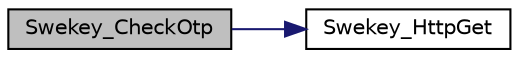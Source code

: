 digraph G
{
  edge [fontname="Helvetica",fontsize="10",labelfontname="Helvetica",labelfontsize="10"];
  node [fontname="Helvetica",fontsize="10",shape=record];
  rankdir="LR";
  Node1 [label="Swekey_CheckOtp",height=0.2,width=0.4,color="black", fillcolor="grey75", style="filled" fontcolor="black"];
  Node1 -> Node2 [color="midnightblue",fontsize="10",style="solid",fontname="Helvetica"];
  Node2 [label="Swekey_HttpGet",height=0.2,width=0.4,color="black", fillcolor="white", style="filled",URL="$swekey_8php.html#a4864b92459c3d13c9ff3f5eaee768b45",tooltip="Send a synchronous request to the server."];
}
